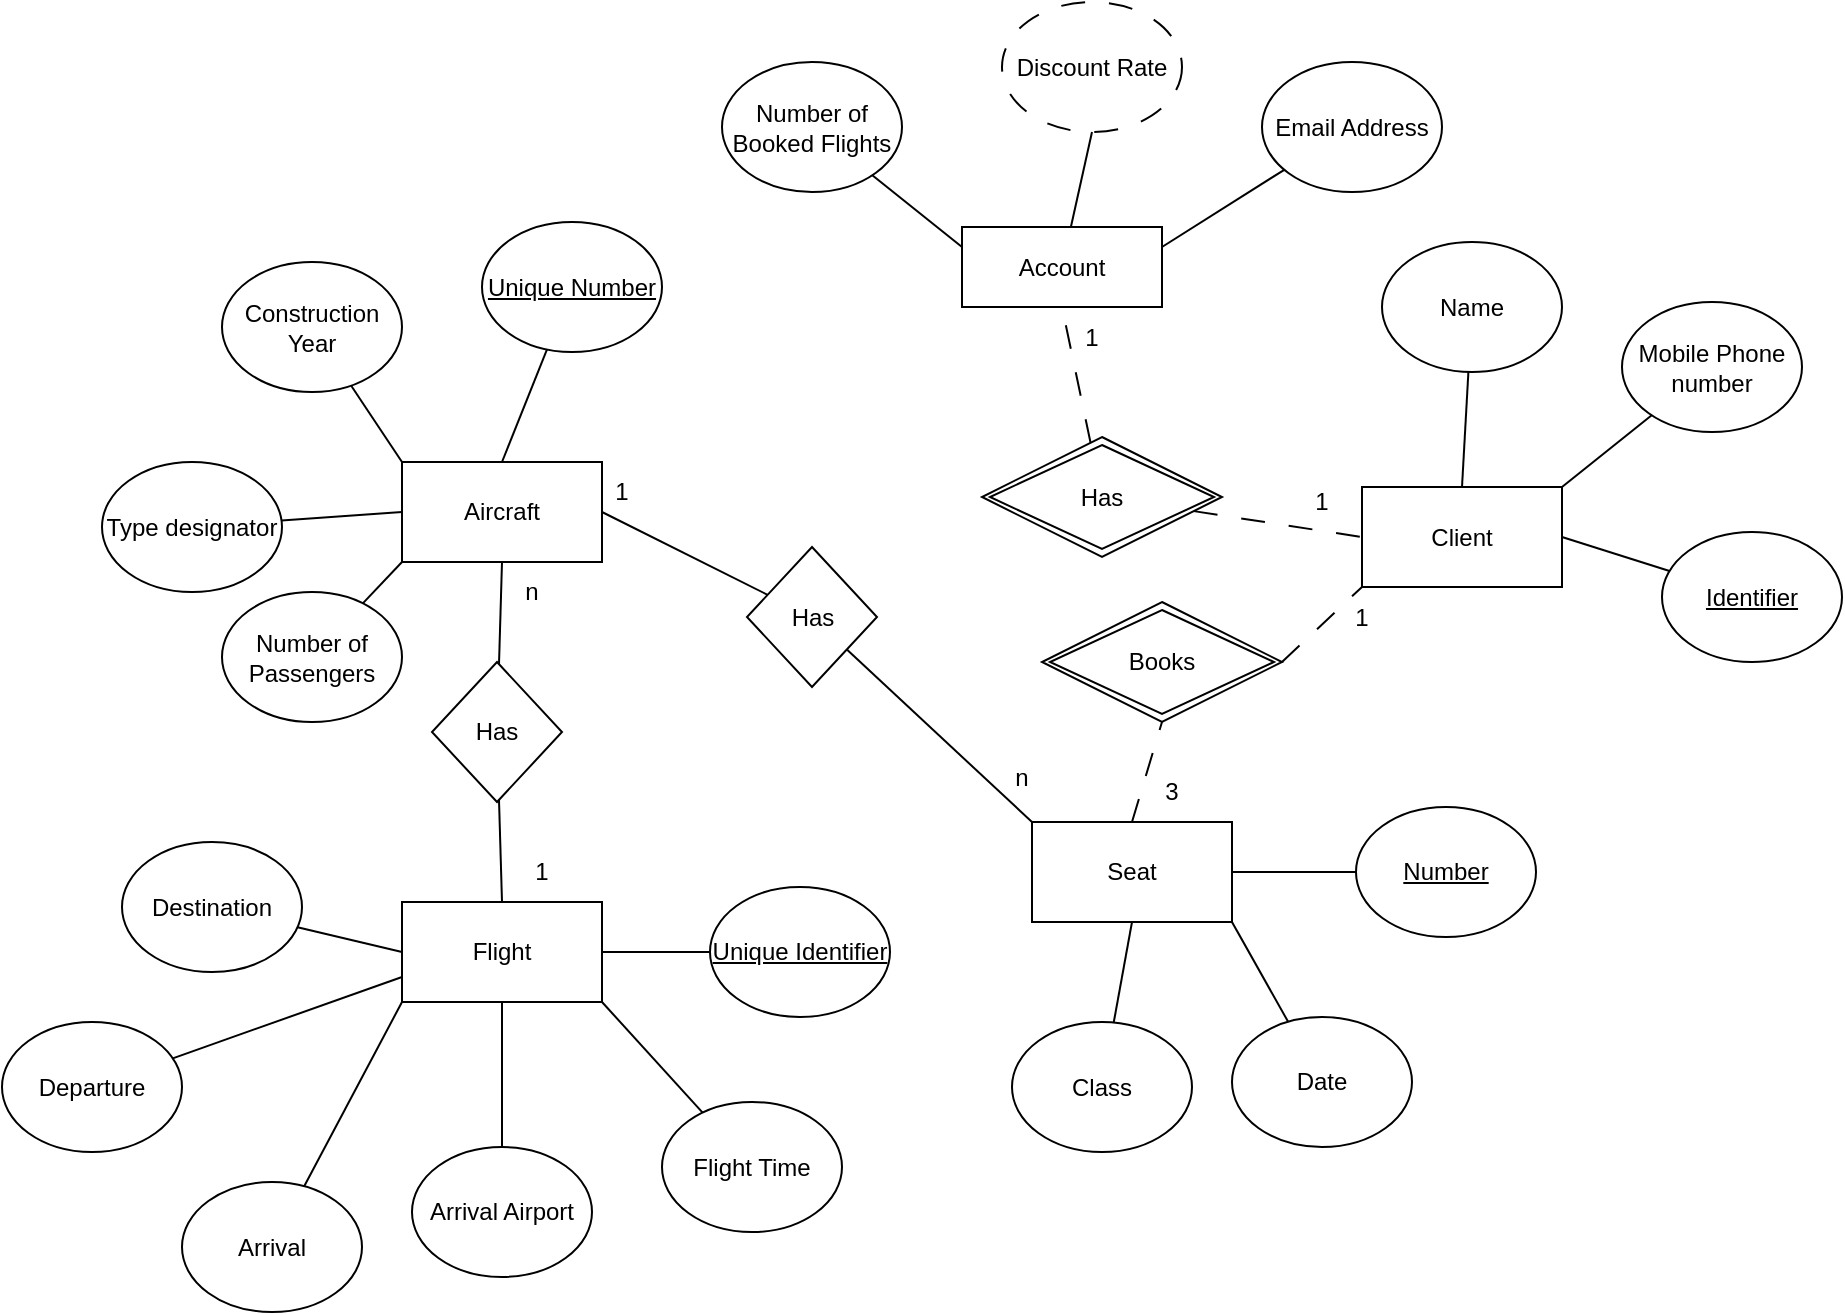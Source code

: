 <mxfile version="24.7.17">
  <diagram name="Strona-1" id="lgIlSPZfyDQ2gxR7ErZ6">
    <mxGraphModel dx="1158" dy="1829" grid="1" gridSize="10" guides="1" tooltips="1" connect="1" arrows="1" fold="1" page="1" pageScale="1" pageWidth="827" pageHeight="1169" math="0" shadow="0">
      <root>
        <mxCell id="0" />
        <mxCell id="1" parent="0" />
        <mxCell id="yUk9mNaL82bYp9puLYHr-1" value="Aircraft" style="rounded=0;whiteSpace=wrap;html=1;" vertex="1" parent="1">
          <mxGeometry x="260" y="180" width="100" height="50" as="geometry" />
        </mxCell>
        <mxCell id="yUk9mNaL82bYp9puLYHr-7" style="rounded=0;orthogonalLoop=1;jettySize=auto;html=1;entryX=0;entryY=0.5;entryDx=0;entryDy=0;endArrow=none;endFill=0;" edge="1" parent="1" source="yUk9mNaL82bYp9puLYHr-2" target="yUk9mNaL82bYp9puLYHr-1">
          <mxGeometry relative="1" as="geometry" />
        </mxCell>
        <mxCell id="yUk9mNaL82bYp9puLYHr-2" value="Type designator" style="ellipse;whiteSpace=wrap;html=1;" vertex="1" parent="1">
          <mxGeometry x="110" y="180" width="90" height="65" as="geometry" />
        </mxCell>
        <mxCell id="yUk9mNaL82bYp9puLYHr-8" style="rounded=0;orthogonalLoop=1;jettySize=auto;html=1;entryX=0;entryY=0;entryDx=0;entryDy=0;endArrow=none;endFill=0;" edge="1" parent="1" source="yUk9mNaL82bYp9puLYHr-4" target="yUk9mNaL82bYp9puLYHr-1">
          <mxGeometry relative="1" as="geometry" />
        </mxCell>
        <mxCell id="yUk9mNaL82bYp9puLYHr-4" value="Construction Year" style="ellipse;whiteSpace=wrap;html=1;" vertex="1" parent="1">
          <mxGeometry x="170" y="80" width="90" height="65" as="geometry" />
        </mxCell>
        <mxCell id="yUk9mNaL82bYp9puLYHr-10" style="rounded=0;orthogonalLoop=1;jettySize=auto;html=1;entryX=0;entryY=1;entryDx=0;entryDy=0;endArrow=none;endFill=0;" edge="1" parent="1" source="yUk9mNaL82bYp9puLYHr-5" target="yUk9mNaL82bYp9puLYHr-1">
          <mxGeometry relative="1" as="geometry" />
        </mxCell>
        <mxCell id="yUk9mNaL82bYp9puLYHr-5" value="Number of Passengers" style="ellipse;whiteSpace=wrap;html=1;" vertex="1" parent="1">
          <mxGeometry x="170" y="245" width="90" height="65" as="geometry" />
        </mxCell>
        <mxCell id="yUk9mNaL82bYp9puLYHr-9" style="rounded=0;orthogonalLoop=1;jettySize=auto;html=1;entryX=0.5;entryY=0;entryDx=0;entryDy=0;endArrow=none;endFill=0;" edge="1" parent="1" source="yUk9mNaL82bYp9puLYHr-6" target="yUk9mNaL82bYp9puLYHr-1">
          <mxGeometry relative="1" as="geometry" />
        </mxCell>
        <mxCell id="yUk9mNaL82bYp9puLYHr-6" value="&lt;u&gt;Unique Number&lt;/u&gt;" style="ellipse;whiteSpace=wrap;html=1;" vertex="1" parent="1">
          <mxGeometry x="300" y="60" width="90" height="65" as="geometry" />
        </mxCell>
        <mxCell id="yUk9mNaL82bYp9puLYHr-11" value="Client" style="rounded=0;whiteSpace=wrap;html=1;" vertex="1" parent="1">
          <mxGeometry x="740" y="192.5" width="100" height="50" as="geometry" />
        </mxCell>
        <mxCell id="yUk9mNaL82bYp9puLYHr-18" style="rounded=0;orthogonalLoop=1;jettySize=auto;html=1;entryX=0.5;entryY=0;entryDx=0;entryDy=0;endArrow=none;endFill=0;" edge="1" parent="1" source="yUk9mNaL82bYp9puLYHr-12" target="yUk9mNaL82bYp9puLYHr-11">
          <mxGeometry relative="1" as="geometry" />
        </mxCell>
        <mxCell id="yUk9mNaL82bYp9puLYHr-12" value="Name" style="ellipse;whiteSpace=wrap;html=1;" vertex="1" parent="1">
          <mxGeometry x="750" y="70" width="90" height="65" as="geometry" />
        </mxCell>
        <mxCell id="yUk9mNaL82bYp9puLYHr-17" style="rounded=0;orthogonalLoop=1;jettySize=auto;html=1;entryX=1;entryY=0;entryDx=0;entryDy=0;endArrow=none;endFill=0;" edge="1" parent="1" source="yUk9mNaL82bYp9puLYHr-13" target="yUk9mNaL82bYp9puLYHr-11">
          <mxGeometry relative="1" as="geometry" />
        </mxCell>
        <mxCell id="yUk9mNaL82bYp9puLYHr-13" value="Mobile Phone number" style="ellipse;whiteSpace=wrap;html=1;" vertex="1" parent="1">
          <mxGeometry x="870" y="100" width="90" height="65" as="geometry" />
        </mxCell>
        <mxCell id="yUk9mNaL82bYp9puLYHr-16" style="rounded=0;orthogonalLoop=1;jettySize=auto;html=1;entryX=1;entryY=0.5;entryDx=0;entryDy=0;endArrow=none;endFill=0;" edge="1" parent="1" source="yUk9mNaL82bYp9puLYHr-14" target="yUk9mNaL82bYp9puLYHr-11">
          <mxGeometry relative="1" as="geometry" />
        </mxCell>
        <mxCell id="yUk9mNaL82bYp9puLYHr-14" value="&lt;u&gt;Identifier&lt;/u&gt;" style="ellipse;whiteSpace=wrap;html=1;" vertex="1" parent="1">
          <mxGeometry x="890" y="215" width="90" height="65" as="geometry" />
        </mxCell>
        <mxCell id="yUk9mNaL82bYp9puLYHr-22" value="Flight" style="rounded=0;whiteSpace=wrap;html=1;" vertex="1" parent="1">
          <mxGeometry x="260" y="400" width="100" height="50" as="geometry" />
        </mxCell>
        <mxCell id="yUk9mNaL82bYp9puLYHr-35" style="rounded=0;orthogonalLoop=1;jettySize=auto;html=1;entryX=0;entryY=0.5;entryDx=0;entryDy=0;endArrow=none;endFill=0;" edge="1" parent="1" source="yUk9mNaL82bYp9puLYHr-23" target="yUk9mNaL82bYp9puLYHr-22">
          <mxGeometry relative="1" as="geometry" />
        </mxCell>
        <mxCell id="yUk9mNaL82bYp9puLYHr-23" value="Destination" style="ellipse;whiteSpace=wrap;html=1;" vertex="1" parent="1">
          <mxGeometry x="120" y="370" width="90" height="65" as="geometry" />
        </mxCell>
        <mxCell id="yUk9mNaL82bYp9puLYHr-37" style="rounded=0;orthogonalLoop=1;jettySize=auto;html=1;entryX=0;entryY=1;entryDx=0;entryDy=0;endArrow=none;endFill=0;" edge="1" parent="1" source="yUk9mNaL82bYp9puLYHr-28" target="yUk9mNaL82bYp9puLYHr-22">
          <mxGeometry relative="1" as="geometry" />
        </mxCell>
        <mxCell id="yUk9mNaL82bYp9puLYHr-28" value="Arrival" style="ellipse;whiteSpace=wrap;html=1;" vertex="1" parent="1">
          <mxGeometry x="150" y="540" width="90" height="65" as="geometry" />
        </mxCell>
        <mxCell id="yUk9mNaL82bYp9puLYHr-38" style="rounded=0;orthogonalLoop=1;jettySize=auto;html=1;entryX=0;entryY=0.75;entryDx=0;entryDy=0;endArrow=none;endFill=0;" edge="1" parent="1" source="yUk9mNaL82bYp9puLYHr-29" target="yUk9mNaL82bYp9puLYHr-22">
          <mxGeometry relative="1" as="geometry" />
        </mxCell>
        <mxCell id="yUk9mNaL82bYp9puLYHr-29" value="Departure" style="ellipse;whiteSpace=wrap;html=1;" vertex="1" parent="1">
          <mxGeometry x="60" y="460" width="90" height="65" as="geometry" />
        </mxCell>
        <mxCell id="yUk9mNaL82bYp9puLYHr-33" style="rounded=0;orthogonalLoop=1;jettySize=auto;html=1;entryX=1;entryY=1;entryDx=0;entryDy=0;endArrow=none;endFill=0;" edge="1" parent="1" source="yUk9mNaL82bYp9puLYHr-30" target="yUk9mNaL82bYp9puLYHr-22">
          <mxGeometry relative="1" as="geometry" />
        </mxCell>
        <mxCell id="yUk9mNaL82bYp9puLYHr-30" value="Flight Time" style="ellipse;whiteSpace=wrap;html=1;" vertex="1" parent="1">
          <mxGeometry x="390" y="500" width="90" height="65" as="geometry" />
        </mxCell>
        <mxCell id="yUk9mNaL82bYp9puLYHr-34" style="edgeStyle=orthogonalEdgeStyle;rounded=0;orthogonalLoop=1;jettySize=auto;html=1;entryX=1;entryY=0.5;entryDx=0;entryDy=0;endArrow=none;endFill=0;" edge="1" parent="1" source="yUk9mNaL82bYp9puLYHr-31" target="yUk9mNaL82bYp9puLYHr-22">
          <mxGeometry relative="1" as="geometry" />
        </mxCell>
        <mxCell id="yUk9mNaL82bYp9puLYHr-31" value="&lt;u&gt;Unique Identifier&lt;/u&gt;" style="ellipse;whiteSpace=wrap;html=1;" vertex="1" parent="1">
          <mxGeometry x="414" y="392.5" width="90" height="65" as="geometry" />
        </mxCell>
        <mxCell id="yUk9mNaL82bYp9puLYHr-36" style="edgeStyle=orthogonalEdgeStyle;rounded=0;orthogonalLoop=1;jettySize=auto;html=1;entryX=0.5;entryY=1;entryDx=0;entryDy=0;endArrow=none;endFill=0;" edge="1" parent="1" source="yUk9mNaL82bYp9puLYHr-32" target="yUk9mNaL82bYp9puLYHr-22">
          <mxGeometry relative="1" as="geometry" />
        </mxCell>
        <mxCell id="yUk9mNaL82bYp9puLYHr-32" value="Arrival Airport" style="ellipse;whiteSpace=wrap;html=1;" vertex="1" parent="1">
          <mxGeometry x="265" y="522.5" width="90" height="65" as="geometry" />
        </mxCell>
        <mxCell id="yUk9mNaL82bYp9puLYHr-40" style="rounded=0;orthogonalLoop=1;jettySize=auto;html=1;entryX=0.5;entryY=1;entryDx=0;entryDy=0;endArrow=none;endFill=0;" edge="1" parent="1" source="yUk9mNaL82bYp9puLYHr-39" target="yUk9mNaL82bYp9puLYHr-1">
          <mxGeometry relative="1" as="geometry" />
        </mxCell>
        <mxCell id="yUk9mNaL82bYp9puLYHr-41" style="rounded=0;orthogonalLoop=1;jettySize=auto;html=1;entryX=0.5;entryY=0;entryDx=0;entryDy=0;endArrow=none;endFill=0;" edge="1" parent="1" source="yUk9mNaL82bYp9puLYHr-39" target="yUk9mNaL82bYp9puLYHr-22">
          <mxGeometry relative="1" as="geometry" />
        </mxCell>
        <mxCell id="yUk9mNaL82bYp9puLYHr-39" value="Has" style="rhombus;whiteSpace=wrap;html=1;" vertex="1" parent="1">
          <mxGeometry x="275" y="280" width="65" height="70" as="geometry" />
        </mxCell>
        <mxCell id="yUk9mNaL82bYp9puLYHr-42" value="1" style="text;html=1;align=center;verticalAlign=middle;whiteSpace=wrap;rounded=0;" vertex="1" parent="1">
          <mxGeometry x="300" y="370" width="60" height="30" as="geometry" />
        </mxCell>
        <mxCell id="yUk9mNaL82bYp9puLYHr-43" value="n" style="text;html=1;align=center;verticalAlign=middle;whiteSpace=wrap;rounded=0;" vertex="1" parent="1">
          <mxGeometry x="295" y="230" width="60" height="30" as="geometry" />
        </mxCell>
        <mxCell id="yUk9mNaL82bYp9puLYHr-50" value="Discount Rate" style="ellipse;whiteSpace=wrap;html=1;dashed=1;dashPattern=12 12;" vertex="1" parent="1">
          <mxGeometry x="560" y="-50" width="90" height="65" as="geometry" />
        </mxCell>
        <mxCell id="yUk9mNaL82bYp9puLYHr-54" style="rounded=0;orthogonalLoop=1;jettySize=auto;html=1;entryX=0;entryY=0.5;entryDx=0;entryDy=0;endArrow=none;endFill=0;dashed=1;dashPattern=12 12;" edge="1" parent="1" source="yUk9mNaL82bYp9puLYHr-53" target="yUk9mNaL82bYp9puLYHr-11">
          <mxGeometry relative="1" as="geometry" />
        </mxCell>
        <mxCell id="yUk9mNaL82bYp9puLYHr-56" style="rounded=0;orthogonalLoop=1;jettySize=auto;html=1;entryX=0.5;entryY=1;entryDx=0;entryDy=0;endArrow=none;endFill=0;dashed=1;dashPattern=12 12;" edge="1" parent="1" source="yUk9mNaL82bYp9puLYHr-53" target="yUk9mNaL82bYp9puLYHr-55">
          <mxGeometry relative="1" as="geometry" />
        </mxCell>
        <mxCell id="yUk9mNaL82bYp9puLYHr-53" value="Has" style="shape=rhombus;double=1;perimeter=rhombusPerimeter;whiteSpace=wrap;html=1;align=center;" vertex="1" parent="1">
          <mxGeometry x="550" y="167.5" width="120" height="60" as="geometry" />
        </mxCell>
        <mxCell id="yUk9mNaL82bYp9puLYHr-57" style="rounded=0;orthogonalLoop=1;jettySize=auto;html=1;entryX=0.5;entryY=1;entryDx=0;entryDy=0;endArrow=none;endFill=0;" edge="1" parent="1" source="yUk9mNaL82bYp9puLYHr-55" target="yUk9mNaL82bYp9puLYHr-50">
          <mxGeometry relative="1" as="geometry" />
        </mxCell>
        <mxCell id="yUk9mNaL82bYp9puLYHr-55" value="Account" style="whiteSpace=wrap;html=1;align=center;" vertex="1" parent="1">
          <mxGeometry x="540" y="62.5" width="100" height="40" as="geometry" />
        </mxCell>
        <mxCell id="yUk9mNaL82bYp9puLYHr-59" style="rounded=0;orthogonalLoop=1;jettySize=auto;html=1;entryX=1;entryY=0.25;entryDx=0;entryDy=0;endArrow=none;endFill=0;" edge="1" parent="1" source="yUk9mNaL82bYp9puLYHr-58" target="yUk9mNaL82bYp9puLYHr-55">
          <mxGeometry relative="1" as="geometry" />
        </mxCell>
        <mxCell id="yUk9mNaL82bYp9puLYHr-58" value="Email Address" style="ellipse;whiteSpace=wrap;html=1;" vertex="1" parent="1">
          <mxGeometry x="690" y="-20" width="90" height="65" as="geometry" />
        </mxCell>
        <mxCell id="yUk9mNaL82bYp9puLYHr-60" value="1" style="text;html=1;align=center;verticalAlign=middle;whiteSpace=wrap;rounded=0;" vertex="1" parent="1">
          <mxGeometry x="690" y="185" width="60" height="30" as="geometry" />
        </mxCell>
        <mxCell id="yUk9mNaL82bYp9puLYHr-61" value="1" style="text;html=1;align=center;verticalAlign=middle;whiteSpace=wrap;rounded=0;" vertex="1" parent="1">
          <mxGeometry x="575" y="102.5" width="60" height="30" as="geometry" />
        </mxCell>
        <mxCell id="yUk9mNaL82bYp9puLYHr-63" style="rounded=0;orthogonalLoop=1;jettySize=auto;html=1;entryX=0;entryY=0.25;entryDx=0;entryDy=0;endArrow=none;endFill=0;" edge="1" parent="1" source="yUk9mNaL82bYp9puLYHr-62" target="yUk9mNaL82bYp9puLYHr-55">
          <mxGeometry relative="1" as="geometry" />
        </mxCell>
        <mxCell id="yUk9mNaL82bYp9puLYHr-62" value="Number of Booked Flights" style="ellipse;whiteSpace=wrap;html=1;" vertex="1" parent="1">
          <mxGeometry x="420" y="-20" width="90" height="65" as="geometry" />
        </mxCell>
        <mxCell id="yUk9mNaL82bYp9puLYHr-74" style="edgeStyle=orthogonalEdgeStyle;rounded=0;orthogonalLoop=1;jettySize=auto;html=1;entryX=0;entryY=0.5;entryDx=0;entryDy=0;endArrow=none;endFill=0;" edge="1" parent="1" source="yUk9mNaL82bYp9puLYHr-64" target="yUk9mNaL82bYp9puLYHr-73">
          <mxGeometry relative="1" as="geometry" />
        </mxCell>
        <mxCell id="yUk9mNaL82bYp9puLYHr-64" value="Seat" style="rounded=0;whiteSpace=wrap;html=1;" vertex="1" parent="1">
          <mxGeometry x="575" y="360" width="100" height="50" as="geometry" />
        </mxCell>
        <mxCell id="yUk9mNaL82bYp9puLYHr-66" style="rounded=0;orthogonalLoop=1;jettySize=auto;html=1;entryX=0.5;entryY=1;entryDx=0;entryDy=0;endArrow=none;endFill=0;" edge="1" parent="1" source="yUk9mNaL82bYp9puLYHr-65" target="yUk9mNaL82bYp9puLYHr-64">
          <mxGeometry relative="1" as="geometry" />
        </mxCell>
        <mxCell id="yUk9mNaL82bYp9puLYHr-65" value="Class" style="ellipse;whiteSpace=wrap;html=1;" vertex="1" parent="1">
          <mxGeometry x="565" y="460" width="90" height="65" as="geometry" />
        </mxCell>
        <mxCell id="yUk9mNaL82bYp9puLYHr-67" value="Books" style="shape=rhombus;double=1;perimeter=rhombusPerimeter;whiteSpace=wrap;html=1;align=center;" vertex="1" parent="1">
          <mxGeometry x="580" y="250" width="120" height="60" as="geometry" />
        </mxCell>
        <mxCell id="yUk9mNaL82bYp9puLYHr-68" value="" style="endArrow=none;dashed=1;html=1;rounded=0;exitX=0.5;exitY=0;exitDx=0;exitDy=0;entryX=0.5;entryY=1;entryDx=0;entryDy=0;dashPattern=12 12;" edge="1" parent="1" source="yUk9mNaL82bYp9puLYHr-64" target="yUk9mNaL82bYp9puLYHr-67">
          <mxGeometry width="50" height="50" relative="1" as="geometry">
            <mxPoint x="590" y="330" as="sourcePoint" />
            <mxPoint x="640" y="280" as="targetPoint" />
          </mxGeometry>
        </mxCell>
        <mxCell id="yUk9mNaL82bYp9puLYHr-69" value="" style="endArrow=none;dashed=1;html=1;rounded=0;exitX=1;exitY=0.5;exitDx=0;exitDy=0;entryX=0;entryY=1;entryDx=0;entryDy=0;dashPattern=12 12;" edge="1" parent="1" source="yUk9mNaL82bYp9puLYHr-67" target="yUk9mNaL82bYp9puLYHr-11">
          <mxGeometry width="50" height="50" relative="1" as="geometry">
            <mxPoint x="635" y="370" as="sourcePoint" />
            <mxPoint x="670" y="313" as="targetPoint" />
          </mxGeometry>
        </mxCell>
        <mxCell id="yUk9mNaL82bYp9puLYHr-70" value="1" style="text;html=1;align=center;verticalAlign=middle;whiteSpace=wrap;rounded=0;" vertex="1" parent="1">
          <mxGeometry x="710" y="242.5" width="60" height="30" as="geometry" />
        </mxCell>
        <mxCell id="yUk9mNaL82bYp9puLYHr-71" value="3" style="text;html=1;align=center;verticalAlign=middle;whiteSpace=wrap;rounded=0;" vertex="1" parent="1">
          <mxGeometry x="615" y="330" width="60" height="30" as="geometry" />
        </mxCell>
        <mxCell id="yUk9mNaL82bYp9puLYHr-82" style="rounded=0;orthogonalLoop=1;jettySize=auto;html=1;entryX=1;entryY=1;entryDx=0;entryDy=0;endArrow=none;endFill=0;" edge="1" parent="1" source="yUk9mNaL82bYp9puLYHr-72" target="yUk9mNaL82bYp9puLYHr-64">
          <mxGeometry relative="1" as="geometry" />
        </mxCell>
        <mxCell id="yUk9mNaL82bYp9puLYHr-72" value="Date" style="ellipse;whiteSpace=wrap;html=1;" vertex="1" parent="1">
          <mxGeometry x="675" y="457.5" width="90" height="65" as="geometry" />
        </mxCell>
        <mxCell id="yUk9mNaL82bYp9puLYHr-73" value="&lt;u&gt;Number&lt;/u&gt;" style="ellipse;whiteSpace=wrap;html=1;" vertex="1" parent="1">
          <mxGeometry x="737" y="352.5" width="90" height="65" as="geometry" />
        </mxCell>
        <mxCell id="yUk9mNaL82bYp9puLYHr-78" style="rounded=0;orthogonalLoop=1;jettySize=auto;html=1;entryX=1;entryY=0.5;entryDx=0;entryDy=0;endArrow=none;endFill=0;" edge="1" parent="1" source="yUk9mNaL82bYp9puLYHr-77" target="yUk9mNaL82bYp9puLYHr-1">
          <mxGeometry relative="1" as="geometry" />
        </mxCell>
        <mxCell id="yUk9mNaL82bYp9puLYHr-79" style="rounded=0;orthogonalLoop=1;jettySize=auto;html=1;entryX=0;entryY=0;entryDx=0;entryDy=0;endArrow=none;endFill=0;" edge="1" parent="1" source="yUk9mNaL82bYp9puLYHr-77" target="yUk9mNaL82bYp9puLYHr-64">
          <mxGeometry relative="1" as="geometry" />
        </mxCell>
        <mxCell id="yUk9mNaL82bYp9puLYHr-77" value="Has" style="rhombus;whiteSpace=wrap;html=1;" vertex="1" parent="1">
          <mxGeometry x="432.5" y="222.5" width="65" height="70" as="geometry" />
        </mxCell>
        <mxCell id="yUk9mNaL82bYp9puLYHr-80" value="1" style="text;html=1;align=center;verticalAlign=middle;whiteSpace=wrap;rounded=0;" vertex="1" parent="1">
          <mxGeometry x="340" y="180" width="60" height="30" as="geometry" />
        </mxCell>
        <mxCell id="yUk9mNaL82bYp9puLYHr-81" value="n" style="text;html=1;align=center;verticalAlign=middle;whiteSpace=wrap;rounded=0;" vertex="1" parent="1">
          <mxGeometry x="540" y="322.5" width="60" height="30" as="geometry" />
        </mxCell>
      </root>
    </mxGraphModel>
  </diagram>
</mxfile>

